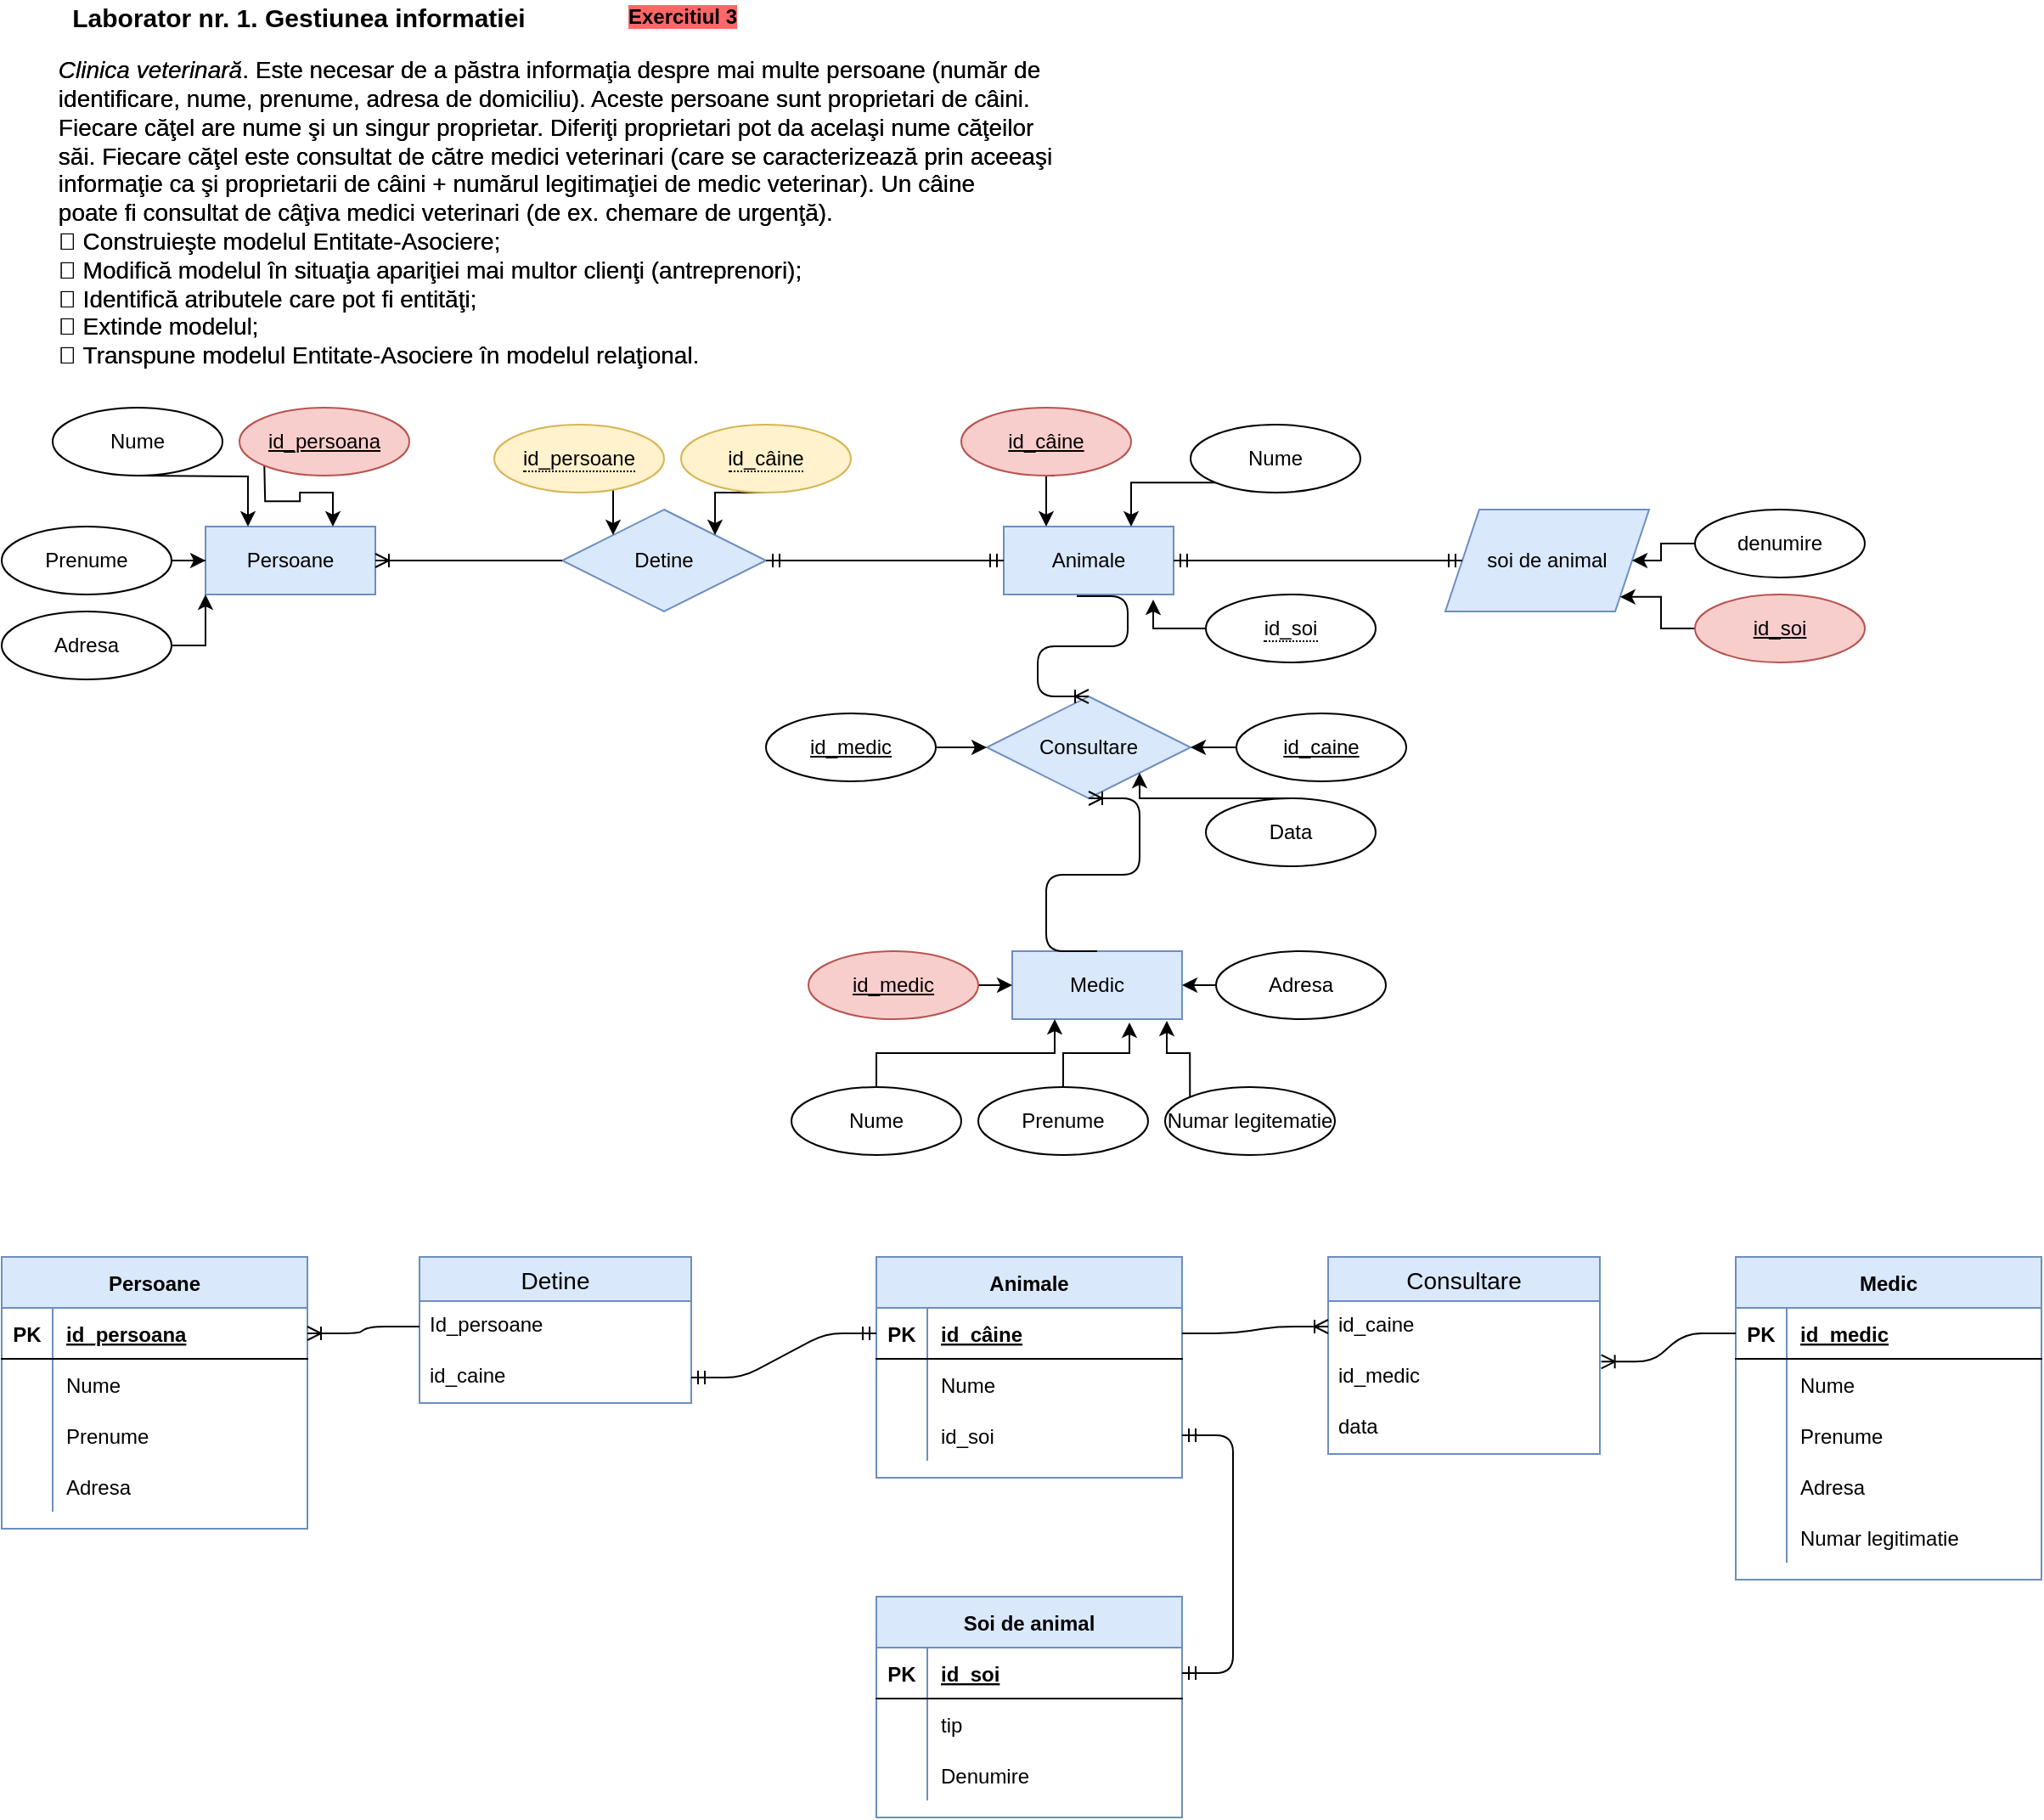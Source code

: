<mxfile version="14.4.3" type="device"><diagram id="ahMqKwk7GTCR7lcBYKXt" name="Page-1"><mxGraphModel dx="1024" dy="592" grid="1" gridSize="10" guides="1" tooltips="1" connect="1" arrows="1" fold="1" page="1" pageScale="1" pageWidth="827" pageHeight="1169" math="0" shadow="0"><root><mxCell id="0"/><mxCell id="1" parent="0"/><mxCell id="pin97Sy3de3NEiCgct8l-1" value="Persoane" style="whiteSpace=wrap;html=1;align=center;fillColor=#dae8fc;strokeColor=#6c8ebf;" parent="1" vertex="1"><mxGeometry x="139" y="330" width="100" height="40" as="geometry"/></mxCell><mxCell id="pin97Sy3de3NEiCgct8l-2" value="Animale" style="whiteSpace=wrap;html=1;align=center;fillColor=#dae8fc;strokeColor=#6c8ebf;" parent="1" vertex="1"><mxGeometry x="609" y="330" width="100" height="40" as="geometry"/></mxCell><mxCell id="pin97Sy3de3NEiCgct8l-8" style="edgeStyle=orthogonalEdgeStyle;rounded=0;orthogonalLoop=1;jettySize=auto;html=1;exitX=0;exitY=1;exitDx=0;exitDy=0;entryX=0.75;entryY=0;entryDx=0;entryDy=0;" parent="1" target="pin97Sy3de3NEiCgct8l-1" edge="1"><mxGeometry relative="1" as="geometry"><mxPoint x="173.645" y="294.142" as="sourcePoint"/></mxGeometry></mxCell><mxCell id="pin97Sy3de3NEiCgct8l-3" value="id_persoana" style="ellipse;whiteSpace=wrap;html=1;align=center;fontStyle=4;fillColor=#f8cecc;strokeColor=#b85450;" parent="1" vertex="1"><mxGeometry x="159" y="260" width="100" height="40" as="geometry"/></mxCell><mxCell id="pin97Sy3de3NEiCgct8l-7" style="edgeStyle=orthogonalEdgeStyle;rounded=0;orthogonalLoop=1;jettySize=auto;html=1;exitX=0.5;exitY=1;exitDx=0;exitDy=0;entryX=0.25;entryY=0;entryDx=0;entryDy=0;" parent="1" target="pin97Sy3de3NEiCgct8l-1" edge="1"><mxGeometry relative="1" as="geometry"><mxPoint x="99" y="300" as="sourcePoint"/></mxGeometry></mxCell><mxCell id="pin97Sy3de3NEiCgct8l-4" value="Nume" style="ellipse;whiteSpace=wrap;html=1;align=center;" parent="1" vertex="1"><mxGeometry x="49" y="260" width="100" height="40" as="geometry"/></mxCell><mxCell id="AG9GN4MDH5ItmJ9Yy0Sa-4" style="edgeStyle=orthogonalEdgeStyle;rounded=0;orthogonalLoop=1;jettySize=auto;html=1;entryX=0;entryY=0.5;entryDx=0;entryDy=0;" parent="1" source="pin97Sy3de3NEiCgct8l-5" target="pin97Sy3de3NEiCgct8l-1" edge="1"><mxGeometry relative="1" as="geometry"/></mxCell><mxCell id="pin97Sy3de3NEiCgct8l-5" value="Prenume" style="ellipse;whiteSpace=wrap;html=1;align=center;" parent="1" vertex="1"><mxGeometry x="19" y="330" width="100" height="40" as="geometry"/></mxCell><mxCell id="AG9GN4MDH5ItmJ9Yy0Sa-5" style="edgeStyle=orthogonalEdgeStyle;rounded=0;orthogonalLoop=1;jettySize=auto;html=1;entryX=0;entryY=1;entryDx=0;entryDy=0;" parent="1" source="pin97Sy3de3NEiCgct8l-6" target="pin97Sy3de3NEiCgct8l-1" edge="1"><mxGeometry relative="1" as="geometry"/></mxCell><mxCell id="pin97Sy3de3NEiCgct8l-6" value="Adresa" style="ellipse;whiteSpace=wrap;html=1;align=center;" parent="1" vertex="1"><mxGeometry x="19" y="380" width="100" height="40" as="geometry"/></mxCell><mxCell id="pin97Sy3de3NEiCgct8l-52" style="edgeStyle=orthogonalEdgeStyle;rounded=0;orthogonalLoop=1;jettySize=auto;html=1;exitX=0.5;exitY=1;exitDx=0;exitDy=0;entryX=0.25;entryY=0;entryDx=0;entryDy=0;" parent="1" target="pin97Sy3de3NEiCgct8l-2" edge="1"><mxGeometry relative="1" as="geometry"><mxPoint x="639" y="300" as="sourcePoint"/></mxGeometry></mxCell><mxCell id="pin97Sy3de3NEiCgct8l-9" value="id_câine" style="ellipse;whiteSpace=wrap;html=1;align=center;fontStyle=4;fillColor=#f8cecc;strokeColor=#b85450;" parent="1" vertex="1"><mxGeometry x="584" y="260" width="100" height="40" as="geometry"/></mxCell><mxCell id="pin97Sy3de3NEiCgct8l-15" style="edgeStyle=orthogonalEdgeStyle;rounded=0;orthogonalLoop=1;jettySize=auto;html=1;exitX=0;exitY=1;exitDx=0;exitDy=0;entryX=0.75;entryY=0;entryDx=0;entryDy=0;" parent="1" source="pin97Sy3de3NEiCgct8l-10" target="pin97Sy3de3NEiCgct8l-2" edge="1"><mxGeometry relative="1" as="geometry"/></mxCell><mxCell id="pin97Sy3de3NEiCgct8l-10" value="Nume" style="ellipse;whiteSpace=wrap;html=1;align=center;" parent="1" vertex="1"><mxGeometry x="719" y="270" width="100" height="40" as="geometry"/></mxCell><mxCell id="pin97Sy3de3NEiCgct8l-17" value="Medic" style="whiteSpace=wrap;html=1;align=center;fillColor=#dae8fc;strokeColor=#6c8ebf;" parent="1" vertex="1"><mxGeometry x="614" y="580" width="100" height="40" as="geometry"/></mxCell><mxCell id="pin97Sy3de3NEiCgct8l-22" style="edgeStyle=orthogonalEdgeStyle;rounded=0;orthogonalLoop=1;jettySize=auto;html=1;exitX=1;exitY=0.5;exitDx=0;exitDy=0;entryX=0;entryY=0.5;entryDx=0;entryDy=0;" parent="1" source="pin97Sy3de3NEiCgct8l-18" target="pin97Sy3de3NEiCgct8l-17" edge="1"><mxGeometry relative="1" as="geometry"/></mxCell><mxCell id="pin97Sy3de3NEiCgct8l-18" value="id_medic" style="ellipse;whiteSpace=wrap;html=1;align=center;fontStyle=4;fillColor=#f8cecc;strokeColor=#b85450;" parent="1" vertex="1"><mxGeometry x="494" y="580" width="100" height="40" as="geometry"/></mxCell><mxCell id="pin97Sy3de3NEiCgct8l-25" style="edgeStyle=orthogonalEdgeStyle;rounded=0;orthogonalLoop=1;jettySize=auto;html=1;exitX=0.5;exitY=0;exitDx=0;exitDy=0;entryX=0.69;entryY=1.05;entryDx=0;entryDy=0;entryPerimeter=0;" parent="1" source="pin97Sy3de3NEiCgct8l-19" target="pin97Sy3de3NEiCgct8l-17" edge="1"><mxGeometry relative="1" as="geometry"/></mxCell><mxCell id="pin97Sy3de3NEiCgct8l-19" value="Prenume" style="ellipse;whiteSpace=wrap;html=1;align=center;" parent="1" vertex="1"><mxGeometry x="594" y="660" width="100" height="40" as="geometry"/></mxCell><mxCell id="pin97Sy3de3NEiCgct8l-23" style="edgeStyle=orthogonalEdgeStyle;rounded=0;orthogonalLoop=1;jettySize=auto;html=1;exitX=0;exitY=0.5;exitDx=0;exitDy=0;entryX=1;entryY=0.5;entryDx=0;entryDy=0;" parent="1" source="pin97Sy3de3NEiCgct8l-20" target="pin97Sy3de3NEiCgct8l-17" edge="1"><mxGeometry relative="1" as="geometry"/></mxCell><mxCell id="pin97Sy3de3NEiCgct8l-20" value="Adresa" style="ellipse;whiteSpace=wrap;html=1;align=center;" parent="1" vertex="1"><mxGeometry x="734" y="580" width="100" height="40" as="geometry"/></mxCell><mxCell id="pin97Sy3de3NEiCgct8l-24" style="edgeStyle=orthogonalEdgeStyle;rounded=0;orthogonalLoop=1;jettySize=auto;html=1;exitX=0.5;exitY=0;exitDx=0;exitDy=0;entryX=0.25;entryY=1;entryDx=0;entryDy=0;" parent="1" source="pin97Sy3de3NEiCgct8l-21" target="pin97Sy3de3NEiCgct8l-17" edge="1"><mxGeometry relative="1" as="geometry"/></mxCell><mxCell id="pin97Sy3de3NEiCgct8l-21" value="Nume" style="ellipse;whiteSpace=wrap;html=1;align=center;" parent="1" vertex="1"><mxGeometry x="484" y="660" width="100" height="40" as="geometry"/></mxCell><mxCell id="pin97Sy3de3NEiCgct8l-26" value="Detine" style="shape=rhombus;perimeter=rhombusPerimeter;whiteSpace=wrap;html=1;align=center;fillColor=#dae8fc;strokeColor=#6c8ebf;" parent="1" vertex="1"><mxGeometry x="349" y="320" width="120" height="60" as="geometry"/></mxCell><mxCell id="pin97Sy3de3NEiCgct8l-32" style="edgeStyle=orthogonalEdgeStyle;rounded=0;orthogonalLoop=1;jettySize=auto;html=1;exitX=0;exitY=0;exitDx=0;exitDy=0;entryX=0.91;entryY=1.025;entryDx=0;entryDy=0;entryPerimeter=0;" parent="1" source="pin97Sy3de3NEiCgct8l-30" target="pin97Sy3de3NEiCgct8l-17" edge="1"><mxGeometry relative="1" as="geometry"/></mxCell><mxCell id="pin97Sy3de3NEiCgct8l-30" value="Numar legitematie" style="ellipse;whiteSpace=wrap;html=1;align=center;" parent="1" vertex="1"><mxGeometry x="704" y="660" width="100" height="40" as="geometry"/></mxCell><mxCell id="pin97Sy3de3NEiCgct8l-48" style="edgeStyle=orthogonalEdgeStyle;rounded=0;orthogonalLoop=1;jettySize=auto;html=1;exitX=1;exitY=1;exitDx=0;exitDy=0;entryX=0;entryY=0;entryDx=0;entryDy=0;" parent="1" source="pin97Sy3de3NEiCgct8l-42" target="pin97Sy3de3NEiCgct8l-26" edge="1"><mxGeometry relative="1" as="geometry"/></mxCell><mxCell id="pin97Sy3de3NEiCgct8l-42" value="&lt;span style=&quot;border-bottom: 1px dotted&quot;&gt;id_persoane&lt;/span&gt;" style="ellipse;whiteSpace=wrap;html=1;align=center;fillColor=#fff2cc;strokeColor=#d6b656;" parent="1" vertex="1"><mxGeometry x="309" y="270" width="100" height="40" as="geometry"/></mxCell><mxCell id="pin97Sy3de3NEiCgct8l-47" style="edgeStyle=orthogonalEdgeStyle;rounded=0;orthogonalLoop=1;jettySize=auto;html=1;exitX=0.5;exitY=1;exitDx=0;exitDy=0;entryX=1;entryY=0;entryDx=0;entryDy=0;" parent="1" source="pin97Sy3de3NEiCgct8l-43" target="pin97Sy3de3NEiCgct8l-26" edge="1"><mxGeometry relative="1" as="geometry"/></mxCell><mxCell id="pin97Sy3de3NEiCgct8l-43" value="&lt;span style=&quot;border-bottom: 1px dotted&quot;&gt;id_câine&lt;/span&gt;" style="ellipse;whiteSpace=wrap;html=1;align=center;fillColor=#fff2cc;strokeColor=#d6b656;" parent="1" vertex="1"><mxGeometry x="419" y="270" width="100" height="40" as="geometry"/></mxCell><mxCell id="pin97Sy3de3NEiCgct8l-49" value="soi de animal" style="shape=parallelogram;perimeter=parallelogramPerimeter;whiteSpace=wrap;html=1;fixedSize=1;fillColor=#dae8fc;strokeColor=#6c8ebf;" parent="1" vertex="1"><mxGeometry x="869" y="320" width="120" height="60" as="geometry"/></mxCell><mxCell id="AG9GN4MDH5ItmJ9Yy0Sa-2" style="edgeStyle=orthogonalEdgeStyle;rounded=0;orthogonalLoop=1;jettySize=auto;html=1;entryX=1;entryY=1;entryDx=0;entryDy=0;" parent="1" source="pin97Sy3de3NEiCgct8l-55" target="pin97Sy3de3NEiCgct8l-49" edge="1"><mxGeometry relative="1" as="geometry"/></mxCell><mxCell id="pin97Sy3de3NEiCgct8l-55" value="id_soi" style="ellipse;whiteSpace=wrap;html=1;align=center;fontStyle=4;fillColor=#f8cecc;strokeColor=#b85450;" parent="1" vertex="1"><mxGeometry x="1016" y="370" width="100" height="40" as="geometry"/></mxCell><mxCell id="AG9GN4MDH5ItmJ9Yy0Sa-1" style="edgeStyle=orthogonalEdgeStyle;rounded=0;orthogonalLoop=1;jettySize=auto;html=1;entryX=1;entryY=0.5;entryDx=0;entryDy=0;" parent="1" source="pin97Sy3de3NEiCgct8l-56" target="pin97Sy3de3NEiCgct8l-49" edge="1"><mxGeometry relative="1" as="geometry"/></mxCell><mxCell id="pin97Sy3de3NEiCgct8l-56" value="denumire" style="ellipse;whiteSpace=wrap;html=1;align=center;" parent="1" vertex="1"><mxGeometry x="1016" y="320" width="100" height="40" as="geometry"/></mxCell><mxCell id="AG9GN4MDH5ItmJ9Yy0Sa-6" style="edgeStyle=orthogonalEdgeStyle;rounded=0;orthogonalLoop=1;jettySize=auto;html=1;entryX=0.88;entryY=1.075;entryDx=0;entryDy=0;entryPerimeter=0;" parent="1" target="pin97Sy3de3NEiCgct8l-2" edge="1"><mxGeometry relative="1" as="geometry"><mxPoint x="728" y="390" as="sourcePoint"/></mxGeometry></mxCell><mxCell id="pin97Sy3de3NEiCgct8l-62" value="" style="edgeStyle=entityRelationEdgeStyle;fontSize=12;html=1;endArrow=ERmandOne;startArrow=ERmandOne;entryX=1;entryY=0.5;entryDx=0;entryDy=0;exitX=0;exitY=0.5;exitDx=0;exitDy=0;" parent="1" source="pin97Sy3de3NEiCgct8l-49" target="pin97Sy3de3NEiCgct8l-2" edge="1"><mxGeometry width="100" height="100" relative="1" as="geometry"><mxPoint x="509" y="490" as="sourcePoint"/><mxPoint x="609" y="390" as="targetPoint"/></mxGeometry></mxCell><mxCell id="pin97Sy3de3NEiCgct8l-67" value="Persoane" style="shape=table;startSize=30;container=1;collapsible=1;childLayout=tableLayout;fixedRows=1;rowLines=0;fontStyle=1;align=center;resizeLast=1;fillColor=#dae8fc;strokeColor=#6c8ebf;" parent="1" vertex="1"><mxGeometry x="19" y="760" width="180" height="160" as="geometry"/></mxCell><mxCell id="pin97Sy3de3NEiCgct8l-68" value="" style="shape=partialRectangle;collapsible=0;dropTarget=0;pointerEvents=0;fillColor=none;top=0;left=0;bottom=1;right=0;points=[[0,0.5],[1,0.5]];portConstraint=eastwest;" parent="pin97Sy3de3NEiCgct8l-67" vertex="1"><mxGeometry y="30" width="180" height="30" as="geometry"/></mxCell><mxCell id="pin97Sy3de3NEiCgct8l-69" value="PK" style="shape=partialRectangle;connectable=0;fillColor=none;top=0;left=0;bottom=0;right=0;fontStyle=1;overflow=hidden;" parent="pin97Sy3de3NEiCgct8l-68" vertex="1"><mxGeometry width="30" height="30" as="geometry"/></mxCell><mxCell id="pin97Sy3de3NEiCgct8l-70" value="id_persoana" style="shape=partialRectangle;connectable=0;fillColor=none;top=0;left=0;bottom=0;right=0;align=left;spacingLeft=6;fontStyle=5;overflow=hidden;" parent="pin97Sy3de3NEiCgct8l-68" vertex="1"><mxGeometry x="30" width="150" height="30" as="geometry"/></mxCell><mxCell id="pin97Sy3de3NEiCgct8l-71" value="" style="shape=partialRectangle;collapsible=0;dropTarget=0;pointerEvents=0;fillColor=none;top=0;left=0;bottom=0;right=0;points=[[0,0.5],[1,0.5]];portConstraint=eastwest;" parent="pin97Sy3de3NEiCgct8l-67" vertex="1"><mxGeometry y="60" width="180" height="30" as="geometry"/></mxCell><mxCell id="pin97Sy3de3NEiCgct8l-72" value="" style="shape=partialRectangle;connectable=0;fillColor=none;top=0;left=0;bottom=0;right=0;editable=1;overflow=hidden;" parent="pin97Sy3de3NEiCgct8l-71" vertex="1"><mxGeometry width="30" height="30" as="geometry"/></mxCell><mxCell id="pin97Sy3de3NEiCgct8l-73" value="Nume" style="shape=partialRectangle;connectable=0;fillColor=none;top=0;left=0;bottom=0;right=0;align=left;spacingLeft=6;overflow=hidden;" parent="pin97Sy3de3NEiCgct8l-71" vertex="1"><mxGeometry x="30" width="150" height="30" as="geometry"/></mxCell><mxCell id="pin97Sy3de3NEiCgct8l-74" value="" style="shape=partialRectangle;collapsible=0;dropTarget=0;pointerEvents=0;fillColor=none;top=0;left=0;bottom=0;right=0;points=[[0,0.5],[1,0.5]];portConstraint=eastwest;" parent="pin97Sy3de3NEiCgct8l-67" vertex="1"><mxGeometry y="90" width="180" height="30" as="geometry"/></mxCell><mxCell id="pin97Sy3de3NEiCgct8l-75" value="" style="shape=partialRectangle;connectable=0;fillColor=none;top=0;left=0;bottom=0;right=0;editable=1;overflow=hidden;" parent="pin97Sy3de3NEiCgct8l-74" vertex="1"><mxGeometry width="30" height="30" as="geometry"/></mxCell><mxCell id="pin97Sy3de3NEiCgct8l-76" value="Prenume" style="shape=partialRectangle;connectable=0;fillColor=none;top=0;left=0;bottom=0;right=0;align=left;spacingLeft=6;overflow=hidden;" parent="pin97Sy3de3NEiCgct8l-74" vertex="1"><mxGeometry x="30" width="150" height="30" as="geometry"/></mxCell><mxCell id="pin97Sy3de3NEiCgct8l-77" value="" style="shape=partialRectangle;collapsible=0;dropTarget=0;pointerEvents=0;fillColor=none;top=0;left=0;bottom=0;right=0;points=[[0,0.5],[1,0.5]];portConstraint=eastwest;" parent="pin97Sy3de3NEiCgct8l-67" vertex="1"><mxGeometry y="120" width="180" height="30" as="geometry"/></mxCell><mxCell id="pin97Sy3de3NEiCgct8l-78" value="" style="shape=partialRectangle;connectable=0;fillColor=none;top=0;left=0;bottom=0;right=0;editable=1;overflow=hidden;" parent="pin97Sy3de3NEiCgct8l-77" vertex="1"><mxGeometry width="30" height="30" as="geometry"/></mxCell><mxCell id="pin97Sy3de3NEiCgct8l-79" value="Adresa" style="shape=partialRectangle;connectable=0;fillColor=none;top=0;left=0;bottom=0;right=0;align=left;spacingLeft=6;overflow=hidden;" parent="pin97Sy3de3NEiCgct8l-77" vertex="1"><mxGeometry x="30" width="150" height="30" as="geometry"/></mxCell><mxCell id="pin97Sy3de3NEiCgct8l-93" value="Animale" style="shape=table;startSize=30;container=1;collapsible=1;childLayout=tableLayout;fixedRows=1;rowLines=0;fontStyle=1;align=center;resizeLast=1;fillColor=#dae8fc;strokeColor=#6c8ebf;" parent="1" vertex="1"><mxGeometry x="534" y="760" width="180" height="130" as="geometry"/></mxCell><mxCell id="pin97Sy3de3NEiCgct8l-94" value="" style="shape=partialRectangle;collapsible=0;dropTarget=0;pointerEvents=0;fillColor=none;top=0;left=0;bottom=1;right=0;points=[[0,0.5],[1,0.5]];portConstraint=eastwest;" parent="pin97Sy3de3NEiCgct8l-93" vertex="1"><mxGeometry y="30" width="180" height="30" as="geometry"/></mxCell><mxCell id="pin97Sy3de3NEiCgct8l-95" value="PK" style="shape=partialRectangle;connectable=0;fillColor=none;top=0;left=0;bottom=0;right=0;fontStyle=1;overflow=hidden;" parent="pin97Sy3de3NEiCgct8l-94" vertex="1"><mxGeometry width="30" height="30" as="geometry"/></mxCell><mxCell id="pin97Sy3de3NEiCgct8l-96" value="id_câine" style="shape=partialRectangle;connectable=0;fillColor=none;top=0;left=0;bottom=0;right=0;align=left;spacingLeft=6;fontStyle=5;overflow=hidden;" parent="pin97Sy3de3NEiCgct8l-94" vertex="1"><mxGeometry x="30" width="150" height="30" as="geometry"/></mxCell><mxCell id="pin97Sy3de3NEiCgct8l-97" value="" style="shape=partialRectangle;collapsible=0;dropTarget=0;pointerEvents=0;fillColor=none;top=0;left=0;bottom=0;right=0;points=[[0,0.5],[1,0.5]];portConstraint=eastwest;" parent="pin97Sy3de3NEiCgct8l-93" vertex="1"><mxGeometry y="60" width="180" height="30" as="geometry"/></mxCell><mxCell id="pin97Sy3de3NEiCgct8l-98" value="" style="shape=partialRectangle;connectable=0;fillColor=none;top=0;left=0;bottom=0;right=0;editable=1;overflow=hidden;" parent="pin97Sy3de3NEiCgct8l-97" vertex="1"><mxGeometry width="30" height="30" as="geometry"/></mxCell><mxCell id="pin97Sy3de3NEiCgct8l-99" value="Nume" style="shape=partialRectangle;connectable=0;fillColor=none;top=0;left=0;bottom=0;right=0;align=left;spacingLeft=6;overflow=hidden;" parent="pin97Sy3de3NEiCgct8l-97" vertex="1"><mxGeometry x="30" width="150" height="30" as="geometry"/></mxCell><mxCell id="pin97Sy3de3NEiCgct8l-103" value="" style="shape=partialRectangle;collapsible=0;dropTarget=0;pointerEvents=0;fillColor=none;top=0;left=0;bottom=0;right=0;points=[[0,0.5],[1,0.5]];portConstraint=eastwest;" parent="pin97Sy3de3NEiCgct8l-93" vertex="1"><mxGeometry y="90" width="180" height="30" as="geometry"/></mxCell><mxCell id="pin97Sy3de3NEiCgct8l-104" value="" style="shape=partialRectangle;connectable=0;fillColor=none;top=0;left=0;bottom=0;right=0;editable=1;overflow=hidden;" parent="pin97Sy3de3NEiCgct8l-103" vertex="1"><mxGeometry width="30" height="30" as="geometry"/></mxCell><mxCell id="pin97Sy3de3NEiCgct8l-105" value="id_soi" style="shape=partialRectangle;connectable=0;fillColor=none;top=0;left=0;bottom=0;right=0;align=left;spacingLeft=6;overflow=hidden;" parent="pin97Sy3de3NEiCgct8l-103" vertex="1"><mxGeometry x="30" width="150" height="30" as="geometry"/></mxCell><mxCell id="pin97Sy3de3NEiCgct8l-106" value="Medic" style="shape=table;startSize=30;container=1;collapsible=1;childLayout=tableLayout;fixedRows=1;rowLines=0;fontStyle=1;align=center;resizeLast=1;fillColor=#dae8fc;strokeColor=#6c8ebf;" parent="1" vertex="1"><mxGeometry x="1040" y="760" width="180" height="190" as="geometry"/></mxCell><mxCell id="pin97Sy3de3NEiCgct8l-107" value="" style="shape=partialRectangle;collapsible=0;dropTarget=0;pointerEvents=0;fillColor=none;top=0;left=0;bottom=1;right=0;points=[[0,0.5],[1,0.5]];portConstraint=eastwest;" parent="pin97Sy3de3NEiCgct8l-106" vertex="1"><mxGeometry y="30" width="180" height="30" as="geometry"/></mxCell><mxCell id="pin97Sy3de3NEiCgct8l-108" value="PK" style="shape=partialRectangle;connectable=0;fillColor=none;top=0;left=0;bottom=0;right=0;fontStyle=1;overflow=hidden;" parent="pin97Sy3de3NEiCgct8l-107" vertex="1"><mxGeometry width="30" height="30" as="geometry"/></mxCell><mxCell id="pin97Sy3de3NEiCgct8l-109" value="id_medic" style="shape=partialRectangle;connectable=0;fillColor=none;top=0;left=0;bottom=0;right=0;align=left;spacingLeft=6;fontStyle=5;overflow=hidden;" parent="pin97Sy3de3NEiCgct8l-107" vertex="1"><mxGeometry x="30" width="150" height="30" as="geometry"/></mxCell><mxCell id="pin97Sy3de3NEiCgct8l-110" value="" style="shape=partialRectangle;collapsible=0;dropTarget=0;pointerEvents=0;fillColor=none;top=0;left=0;bottom=0;right=0;points=[[0,0.5],[1,0.5]];portConstraint=eastwest;" parent="pin97Sy3de3NEiCgct8l-106" vertex="1"><mxGeometry y="60" width="180" height="30" as="geometry"/></mxCell><mxCell id="pin97Sy3de3NEiCgct8l-111" value="" style="shape=partialRectangle;connectable=0;fillColor=none;top=0;left=0;bottom=0;right=0;editable=1;overflow=hidden;" parent="pin97Sy3de3NEiCgct8l-110" vertex="1"><mxGeometry width="30" height="30" as="geometry"/></mxCell><mxCell id="pin97Sy3de3NEiCgct8l-112" value="Nume" style="shape=partialRectangle;connectable=0;fillColor=none;top=0;left=0;bottom=0;right=0;align=left;spacingLeft=6;overflow=hidden;" parent="pin97Sy3de3NEiCgct8l-110" vertex="1"><mxGeometry x="30" width="150" height="30" as="geometry"/></mxCell><mxCell id="pin97Sy3de3NEiCgct8l-113" value="" style="shape=partialRectangle;collapsible=0;dropTarget=0;pointerEvents=0;fillColor=none;top=0;left=0;bottom=0;right=0;points=[[0,0.5],[1,0.5]];portConstraint=eastwest;" parent="pin97Sy3de3NEiCgct8l-106" vertex="1"><mxGeometry y="90" width="180" height="30" as="geometry"/></mxCell><mxCell id="pin97Sy3de3NEiCgct8l-114" value="" style="shape=partialRectangle;connectable=0;fillColor=none;top=0;left=0;bottom=0;right=0;editable=1;overflow=hidden;" parent="pin97Sy3de3NEiCgct8l-113" vertex="1"><mxGeometry width="30" height="30" as="geometry"/></mxCell><mxCell id="pin97Sy3de3NEiCgct8l-115" value="Prenume" style="shape=partialRectangle;connectable=0;fillColor=none;top=0;left=0;bottom=0;right=0;align=left;spacingLeft=6;overflow=hidden;" parent="pin97Sy3de3NEiCgct8l-113" vertex="1"><mxGeometry x="30" width="150" height="30" as="geometry"/></mxCell><mxCell id="pin97Sy3de3NEiCgct8l-116" value="" style="shape=partialRectangle;collapsible=0;dropTarget=0;pointerEvents=0;fillColor=none;top=0;left=0;bottom=0;right=0;points=[[0,0.5],[1,0.5]];portConstraint=eastwest;" parent="pin97Sy3de3NEiCgct8l-106" vertex="1"><mxGeometry y="120" width="180" height="30" as="geometry"/></mxCell><mxCell id="pin97Sy3de3NEiCgct8l-117" value="" style="shape=partialRectangle;connectable=0;fillColor=none;top=0;left=0;bottom=0;right=0;editable=1;overflow=hidden;" parent="pin97Sy3de3NEiCgct8l-116" vertex="1"><mxGeometry width="30" height="30" as="geometry"/></mxCell><mxCell id="pin97Sy3de3NEiCgct8l-118" value="Adresa" style="shape=partialRectangle;connectable=0;fillColor=none;top=0;left=0;bottom=0;right=0;align=left;spacingLeft=6;overflow=hidden;" parent="pin97Sy3de3NEiCgct8l-116" vertex="1"><mxGeometry x="30" width="150" height="30" as="geometry"/></mxCell><mxCell id="pin97Sy3de3NEiCgct8l-137" value="" style="shape=partialRectangle;collapsible=0;dropTarget=0;pointerEvents=0;fillColor=none;top=0;left=0;bottom=0;right=0;points=[[0,0.5],[1,0.5]];portConstraint=eastwest;" parent="pin97Sy3de3NEiCgct8l-106" vertex="1"><mxGeometry y="150" width="180" height="30" as="geometry"/></mxCell><mxCell id="pin97Sy3de3NEiCgct8l-138" value="" style="shape=partialRectangle;connectable=0;fillColor=none;top=0;left=0;bottom=0;right=0;editable=1;overflow=hidden;" parent="pin97Sy3de3NEiCgct8l-137" vertex="1"><mxGeometry width="30" height="30" as="geometry"/></mxCell><mxCell id="pin97Sy3de3NEiCgct8l-139" value="Numar legitimatie" style="shape=partialRectangle;connectable=0;fillColor=none;top=0;left=0;bottom=0;right=0;align=left;spacingLeft=6;overflow=hidden;" parent="pin97Sy3de3NEiCgct8l-137" vertex="1"><mxGeometry x="30" width="150" height="30" as="geometry"/></mxCell><mxCell id="pin97Sy3de3NEiCgct8l-119" value="Soi de animal" style="shape=table;startSize=30;container=1;collapsible=1;childLayout=tableLayout;fixedRows=1;rowLines=0;fontStyle=1;align=center;resizeLast=1;fillColor=#dae8fc;strokeColor=#6c8ebf;" parent="1" vertex="1"><mxGeometry x="534" y="960" width="180" height="130" as="geometry"/></mxCell><mxCell id="pin97Sy3de3NEiCgct8l-120" value="" style="shape=partialRectangle;collapsible=0;dropTarget=0;pointerEvents=0;fillColor=none;top=0;left=0;bottom=1;right=0;points=[[0,0.5],[1,0.5]];portConstraint=eastwest;" parent="pin97Sy3de3NEiCgct8l-119" vertex="1"><mxGeometry y="30" width="180" height="30" as="geometry"/></mxCell><mxCell id="pin97Sy3de3NEiCgct8l-121" value="PK" style="shape=partialRectangle;connectable=0;fillColor=none;top=0;left=0;bottom=0;right=0;fontStyle=1;overflow=hidden;" parent="pin97Sy3de3NEiCgct8l-120" vertex="1"><mxGeometry width="30" height="30" as="geometry"/></mxCell><mxCell id="pin97Sy3de3NEiCgct8l-122" value="id_soi" style="shape=partialRectangle;connectable=0;fillColor=none;top=0;left=0;bottom=0;right=0;align=left;spacingLeft=6;fontStyle=5;overflow=hidden;" parent="pin97Sy3de3NEiCgct8l-120" vertex="1"><mxGeometry x="30" width="150" height="30" as="geometry"/></mxCell><mxCell id="pin97Sy3de3NEiCgct8l-123" value="" style="shape=partialRectangle;collapsible=0;dropTarget=0;pointerEvents=0;fillColor=none;top=0;left=0;bottom=0;right=0;points=[[0,0.5],[1,0.5]];portConstraint=eastwest;" parent="pin97Sy3de3NEiCgct8l-119" vertex="1"><mxGeometry y="60" width="180" height="30" as="geometry"/></mxCell><mxCell id="pin97Sy3de3NEiCgct8l-124" value="" style="shape=partialRectangle;connectable=0;fillColor=none;top=0;left=0;bottom=0;right=0;editable=1;overflow=hidden;" parent="pin97Sy3de3NEiCgct8l-123" vertex="1"><mxGeometry width="30" height="30" as="geometry"/></mxCell><mxCell id="pin97Sy3de3NEiCgct8l-125" value="tip" style="shape=partialRectangle;connectable=0;fillColor=none;top=0;left=0;bottom=0;right=0;align=left;spacingLeft=6;overflow=hidden;" parent="pin97Sy3de3NEiCgct8l-123" vertex="1"><mxGeometry x="30" width="150" height="30" as="geometry"/></mxCell><mxCell id="pin97Sy3de3NEiCgct8l-126" value="" style="shape=partialRectangle;collapsible=0;dropTarget=0;pointerEvents=0;fillColor=none;top=0;left=0;bottom=0;right=0;points=[[0,0.5],[1,0.5]];portConstraint=eastwest;" parent="pin97Sy3de3NEiCgct8l-119" vertex="1"><mxGeometry y="90" width="180" height="30" as="geometry"/></mxCell><mxCell id="pin97Sy3de3NEiCgct8l-127" value="" style="shape=partialRectangle;connectable=0;fillColor=none;top=0;left=0;bottom=0;right=0;editable=1;overflow=hidden;" parent="pin97Sy3de3NEiCgct8l-126" vertex="1"><mxGeometry width="30" height="30" as="geometry"/></mxCell><mxCell id="pin97Sy3de3NEiCgct8l-128" value="Denumire" style="shape=partialRectangle;connectable=0;fillColor=none;top=0;left=0;bottom=0;right=0;align=left;spacingLeft=6;overflow=hidden;" parent="pin97Sy3de3NEiCgct8l-126" vertex="1"><mxGeometry x="30" width="150" height="30" as="geometry"/></mxCell><mxCell id="AG9GN4MDH5ItmJ9Yy0Sa-3" value="Consultare" style="shape=rhombus;perimeter=rhombusPerimeter;whiteSpace=wrap;html=1;align=center;fillColor=#dae8fc;strokeColor=#6c8ebf;" parent="1" vertex="1"><mxGeometry x="599" y="430" width="120" height="60" as="geometry"/></mxCell><mxCell id="AG9GN4MDH5ItmJ9Yy0Sa-10" style="edgeStyle=orthogonalEdgeStyle;rounded=0;orthogonalLoop=1;jettySize=auto;html=1;entryX=0;entryY=0.5;entryDx=0;entryDy=0;" parent="1" source="AG9GN4MDH5ItmJ9Yy0Sa-7" target="AG9GN4MDH5ItmJ9Yy0Sa-3" edge="1"><mxGeometry relative="1" as="geometry"/></mxCell><mxCell id="AG9GN4MDH5ItmJ9Yy0Sa-7" value="id_medic" style="ellipse;whiteSpace=wrap;html=1;align=center;fontStyle=4;" parent="1" vertex="1"><mxGeometry x="469" y="440" width="100" height="40" as="geometry"/></mxCell><mxCell id="AG9GN4MDH5ItmJ9Yy0Sa-11" style="edgeStyle=orthogonalEdgeStyle;rounded=0;orthogonalLoop=1;jettySize=auto;html=1;entryX=1;entryY=0.5;entryDx=0;entryDy=0;" parent="1" source="AG9GN4MDH5ItmJ9Yy0Sa-8" target="AG9GN4MDH5ItmJ9Yy0Sa-3" edge="1"><mxGeometry relative="1" as="geometry"/></mxCell><mxCell id="AG9GN4MDH5ItmJ9Yy0Sa-8" value="id_caine" style="ellipse;whiteSpace=wrap;html=1;align=center;fontStyle=4;" parent="1" vertex="1"><mxGeometry x="746" y="440" width="100" height="40" as="geometry"/></mxCell><mxCell id="AG9GN4MDH5ItmJ9Yy0Sa-12" style="edgeStyle=orthogonalEdgeStyle;rounded=0;orthogonalLoop=1;jettySize=auto;html=1;entryX=1;entryY=1;entryDx=0;entryDy=0;" parent="1" source="AG9GN4MDH5ItmJ9Yy0Sa-9" target="AG9GN4MDH5ItmJ9Yy0Sa-3" edge="1"><mxGeometry relative="1" as="geometry"><Array as="points"><mxPoint x="689" y="490"/></Array></mxGeometry></mxCell><mxCell id="AG9GN4MDH5ItmJ9Yy0Sa-9" value="Data" style="ellipse;whiteSpace=wrap;html=1;align=center;" parent="1" vertex="1"><mxGeometry x="728" y="490" width="100" height="40" as="geometry"/></mxCell><mxCell id="AG9GN4MDH5ItmJ9Yy0Sa-14" value="" style="edgeStyle=entityRelationEdgeStyle;fontSize=12;html=1;endArrow=ERoneToMany;entryX=0.5;entryY=0;entryDx=0;entryDy=0;exitX=0.43;exitY=1.025;exitDx=0;exitDy=0;exitPerimeter=0;" parent="1" source="pin97Sy3de3NEiCgct8l-2" target="AG9GN4MDH5ItmJ9Yy0Sa-3" edge="1"><mxGeometry width="100" height="100" relative="1" as="geometry"><mxPoint x="619" y="480" as="sourcePoint"/><mxPoint x="719" y="380" as="targetPoint"/></mxGeometry></mxCell><mxCell id="AG9GN4MDH5ItmJ9Yy0Sa-15" value="" style="edgeStyle=entityRelationEdgeStyle;fontSize=12;html=1;endArrow=ERoneToMany;exitX=0.5;exitY=0;exitDx=0;exitDy=0;entryX=0.5;entryY=1;entryDx=0;entryDy=0;" parent="1" source="pin97Sy3de3NEiCgct8l-17" target="AG9GN4MDH5ItmJ9Yy0Sa-3" edge="1"><mxGeometry width="100" height="100" relative="1" as="geometry"><mxPoint x="619" y="580" as="sourcePoint"/><mxPoint x="719" y="480" as="targetPoint"/></mxGeometry></mxCell><mxCell id="AG9GN4MDH5ItmJ9Yy0Sa-16" value="&lt;span style=&quot;border-bottom: 1px dotted&quot;&gt;id_soi&lt;br&gt;&lt;/span&gt;" style="ellipse;whiteSpace=wrap;html=1;align=center;" parent="1" vertex="1"><mxGeometry x="728" y="370" width="100" height="40" as="geometry"/></mxCell><mxCell id="AG9GN4MDH5ItmJ9Yy0Sa-17" value="" style="edgeStyle=entityRelationEdgeStyle;fontSize=12;html=1;endArrow=ERoneToMany;entryX=1;entryY=0.5;entryDx=0;entryDy=0;exitX=0;exitY=0.5;exitDx=0;exitDy=0;" parent="1" source="pin97Sy3de3NEiCgct8l-26" target="pin97Sy3de3NEiCgct8l-1" edge="1"><mxGeometry width="100" height="100" relative="1" as="geometry"><mxPoint x="369" y="530" as="sourcePoint"/><mxPoint x="469" y="430" as="targetPoint"/></mxGeometry></mxCell><mxCell id="AG9GN4MDH5ItmJ9Yy0Sa-18" value="" style="edgeStyle=entityRelationEdgeStyle;fontSize=12;html=1;endArrow=ERmandOne;startArrow=ERmandOne;entryX=0;entryY=0.5;entryDx=0;entryDy=0;exitX=1;exitY=0.5;exitDx=0;exitDy=0;" parent="1" source="pin97Sy3de3NEiCgct8l-26" target="pin97Sy3de3NEiCgct8l-2" edge="1"><mxGeometry width="100" height="100" relative="1" as="geometry"><mxPoint x="369" y="530" as="sourcePoint"/><mxPoint x="469" y="430" as="targetPoint"/></mxGeometry></mxCell><mxCell id="e_pAM6Ic5lRn72pLWsD6-1" value="&lt;div style=&quot;text-align: left ; font-size: 14px&quot;&gt;&lt;i&gt;Clinica veterinară&lt;/i&gt;. Este necesar de a păstra informaţia despre mai multe persoane (număr de&lt;br&gt;identificare, nume, prenume, adresa de domiciliu). Aceste persoane sunt proprietari de câini.&lt;br&gt;Fiecare căţel are nume şi un singur proprietar. Diferiţi proprietari pot da acelaşi nume căţeilor&lt;br&gt;săi. Fiecare căţel este consultat de către medici veterinari (care se caracterizează prin aceeaşi&lt;br&gt;informaţie ca şi proprietarii de câini + numărul legitimaţiei de medic veterinar). Un câine&lt;br&gt;poate fi consultat de câţiva medici veterinari (de ex. chemare de urgenţă).&lt;br&gt;&lt;/div&gt;&lt;div style=&quot;text-align: left ; font-size: 14px&quot;&gt;&lt;span&gt;&lt;font style=&quot;font-size: 14px&quot;&gt; Construieşte modelul Entitate-Asociere;&lt;/font&gt;&lt;/span&gt;&lt;/div&gt;&lt;div style=&quot;text-align: left ; font-size: 14px&quot;&gt;&lt;span&gt;&lt;font style=&quot;font-size: 14px&quot;&gt; Modifică modelul în situaţia apariţiei mai multor clienţi (antreprenori);&lt;/font&gt;&lt;/span&gt;&lt;/div&gt;&lt;div style=&quot;text-align: left ; font-size: 14px&quot;&gt;&lt;span&gt;&lt;font style=&quot;font-size: 14px&quot;&gt; Identifică atributele care pot fi entităţi;&lt;/font&gt;&lt;/span&gt;&lt;/div&gt;&lt;div style=&quot;text-align: left ; font-size: 14px&quot;&gt;&lt;span&gt;&lt;font style=&quot;font-size: 14px&quot;&gt; Extinde modelul;&lt;/font&gt;&lt;/span&gt;&lt;/div&gt;&lt;div style=&quot;text-align: left ; font-size: 14px&quot;&gt;&lt;font style=&quot;font-size: 14px&quot;&gt; Transpune modelul Entitate-Asociere în modelul relaţional.&lt;/font&gt;&lt;/div&gt;" style="text;html=1;strokeColor=none;fillColor=none;align=center;verticalAlign=middle;whiteSpace=wrap;rounded=0;" parent="1" vertex="1"><mxGeometry x="30" y="50" width="630" height="190" as="geometry"/></mxCell><mxCell id="e_pAM6Ic5lRn72pLWsD6-2" value="&lt;b&gt;&lt;font style=&quot;font-size: 15px&quot;&gt;Laborator nr. 1. Gestiunea informatiei&lt;/font&gt;&lt;/b&gt;" style="text;html=1;strokeColor=none;fillColor=none;align=center;verticalAlign=middle;whiteSpace=wrap;rounded=0;" parent="1" vertex="1"><mxGeometry x="54" y="20" width="280" height="20" as="geometry"/></mxCell><mxCell id="e_pAM6Ic5lRn72pLWsD6-3" value="&lt;b style=&quot;background-color: rgb(255 , 102 , 102)&quot;&gt;Exercitiul 3&lt;/b&gt;" style="text;html=1;strokeColor=none;fillColor=none;align=center;verticalAlign=middle;whiteSpace=wrap;rounded=0;" parent="1" vertex="1"><mxGeometry x="380" y="20" width="80" height="20" as="geometry"/></mxCell><mxCell id="e_pAM6Ic5lRn72pLWsD6-14" value="Detine" style="swimlane;fontStyle=0;childLayout=stackLayout;horizontal=1;startSize=26;horizontalStack=0;resizeParent=1;resizeParentMax=0;resizeLast=0;collapsible=1;marginBottom=0;align=center;fontSize=14;fillColor=#dae8fc;strokeColor=#6c8ebf;" parent="1" vertex="1"><mxGeometry x="265" y="760" width="160" height="86" as="geometry"/></mxCell><mxCell id="e_pAM6Ic5lRn72pLWsD6-15" value="Id_persoane" style="text;strokeColor=none;fillColor=none;spacingLeft=4;spacingRight=4;overflow=hidden;rotatable=0;points=[[0,0.5],[1,0.5]];portConstraint=eastwest;fontSize=12;" parent="e_pAM6Ic5lRn72pLWsD6-14" vertex="1"><mxGeometry y="26" width="160" height="30" as="geometry"/></mxCell><mxCell id="e_pAM6Ic5lRn72pLWsD6-16" value="id_caine" style="text;strokeColor=none;fillColor=none;spacingLeft=4;spacingRight=4;overflow=hidden;rotatable=0;points=[[0,0.5],[1,0.5]];portConstraint=eastwest;fontSize=12;" parent="e_pAM6Ic5lRn72pLWsD6-14" vertex="1"><mxGeometry y="56" width="160" height="30" as="geometry"/></mxCell><mxCell id="e_pAM6Ic5lRn72pLWsD6-18" value="Consultare" style="swimlane;fontStyle=0;childLayout=stackLayout;horizontal=1;startSize=26;horizontalStack=0;resizeParent=1;resizeParentMax=0;resizeLast=0;collapsible=1;marginBottom=0;align=center;fontSize=14;fillColor=#dae8fc;strokeColor=#6c8ebf;" parent="1" vertex="1"><mxGeometry x="800" y="760" width="160" height="116" as="geometry"/></mxCell><mxCell id="e_pAM6Ic5lRn72pLWsD6-19" value="id_caine" style="text;strokeColor=none;fillColor=none;spacingLeft=4;spacingRight=4;overflow=hidden;rotatable=0;points=[[0,0.5],[1,0.5]];portConstraint=eastwest;fontSize=12;" parent="e_pAM6Ic5lRn72pLWsD6-18" vertex="1"><mxGeometry y="26" width="160" height="30" as="geometry"/></mxCell><mxCell id="e_pAM6Ic5lRn72pLWsD6-20" value="id_medic" style="text;strokeColor=none;fillColor=none;spacingLeft=4;spacingRight=4;overflow=hidden;rotatable=0;points=[[0,0.5],[1,0.5]];portConstraint=eastwest;fontSize=12;" parent="e_pAM6Ic5lRn72pLWsD6-18" vertex="1"><mxGeometry y="56" width="160" height="30" as="geometry"/></mxCell><mxCell id="e_pAM6Ic5lRn72pLWsD6-21" value="data" style="text;strokeColor=none;fillColor=none;spacingLeft=4;spacingRight=4;overflow=hidden;rotatable=0;points=[[0,0.5],[1,0.5]];portConstraint=eastwest;fontSize=12;" parent="e_pAM6Ic5lRn72pLWsD6-18" vertex="1"><mxGeometry y="86" width="160" height="30" as="geometry"/></mxCell><mxCell id="e_pAM6Ic5lRn72pLWsD6-22" value="" style="edgeStyle=entityRelationEdgeStyle;fontSize=12;html=1;endArrow=ERoneToMany;entryX=1;entryY=0.5;entryDx=0;entryDy=0;exitX=0;exitY=0.5;exitDx=0;exitDy=0;" parent="1" source="e_pAM6Ic5lRn72pLWsD6-15" target="pin97Sy3de3NEiCgct8l-68" edge="1"><mxGeometry width="100" height="100" relative="1" as="geometry"><mxPoint x="180" y="1000" as="sourcePoint"/><mxPoint x="280" y="900" as="targetPoint"/></mxGeometry></mxCell><mxCell id="e_pAM6Ic5lRn72pLWsD6-23" value="" style="edgeStyle=entityRelationEdgeStyle;fontSize=12;html=1;endArrow=ERmandOne;startArrow=ERmandOne;entryX=0;entryY=0.5;entryDx=0;entryDy=0;" parent="1" source="e_pAM6Ic5lRn72pLWsD6-16" target="pin97Sy3de3NEiCgct8l-94" edge="1"><mxGeometry width="100" height="100" relative="1" as="geometry"><mxPoint x="384" y="920" as="sourcePoint"/><mxPoint x="484" y="820" as="targetPoint"/></mxGeometry></mxCell><mxCell id="e_pAM6Ic5lRn72pLWsD6-24" value="" style="edgeStyle=entityRelationEdgeStyle;fontSize=12;html=1;endArrow=ERoneToMany;entryX=0;entryY=0.5;entryDx=0;entryDy=0;exitX=1;exitY=0.5;exitDx=0;exitDy=0;" parent="1" source="pin97Sy3de3NEiCgct8l-94" target="e_pAM6Ic5lRn72pLWsD6-19" edge="1"><mxGeometry width="100" height="100" relative="1" as="geometry"><mxPoint x="670" y="990" as="sourcePoint"/><mxPoint x="770" y="890" as="targetPoint"/></mxGeometry></mxCell><mxCell id="e_pAM6Ic5lRn72pLWsD6-25" value="" style="edgeStyle=entityRelationEdgeStyle;fontSize=12;html=1;endArrow=ERoneToMany;exitX=0;exitY=0.5;exitDx=0;exitDy=0;entryX=1.005;entryY=0.189;entryDx=0;entryDy=0;entryPerimeter=0;" parent="1" source="pin97Sy3de3NEiCgct8l-107" target="e_pAM6Ic5lRn72pLWsD6-20" edge="1"><mxGeometry width="100" height="100" relative="1" as="geometry"><mxPoint x="920" y="700" as="sourcePoint"/><mxPoint x="1020" y="600" as="targetPoint"/></mxGeometry></mxCell><mxCell id="e_pAM6Ic5lRn72pLWsD6-26" value="" style="edgeStyle=entityRelationEdgeStyle;fontSize=12;html=1;endArrow=ERmandOne;startArrow=ERmandOne;exitX=1;exitY=0.5;exitDx=0;exitDy=0;entryX=1;entryY=0.5;entryDx=0;entryDy=0;" parent="1" source="pin97Sy3de3NEiCgct8l-120" target="pin97Sy3de3NEiCgct8l-103" edge="1"><mxGeometry width="100" height="100" relative="1" as="geometry"><mxPoint x="680" y="950" as="sourcePoint"/><mxPoint x="780" y="850" as="targetPoint"/></mxGeometry></mxCell><mxCell id="e_pAM6Ic5lRn72pLWsD6-27" value="&lt;div style=&quot;text-align: left ; font-size: 14px&quot;&gt;&lt;i&gt;Clinica veterinară&lt;/i&gt;. Este necesar de a păstra informaţia despre mai multe persoane (număr de&lt;br&gt;identificare, nume, prenume, adresa de domiciliu). Aceste persoane sunt proprietari de câini.&lt;br&gt;Fiecare căţel are nume şi un singur proprietar. Diferiţi proprietari pot da acelaşi nume căţeilor&lt;br&gt;săi. Fiecare căţel este consultat de către medici veterinari (care se caracterizează prin aceeaşi&lt;br&gt;informaţie ca şi proprietarii de câini + numărul legitimaţiei de medic veterinar). Un câine&lt;br&gt;poate fi consultat de câţiva medici veterinari (de ex. chemare de urgenţă).&lt;br&gt;&lt;/div&gt;&lt;div style=&quot;text-align: left ; font-size: 14px&quot;&gt;&lt;span&gt;&lt;font style=&quot;font-size: 14px&quot;&gt; Construieşte modelul Entitate-Asociere;&lt;/font&gt;&lt;/span&gt;&lt;/div&gt;&lt;div style=&quot;text-align: left ; font-size: 14px&quot;&gt;&lt;span&gt;&lt;font style=&quot;font-size: 14px&quot;&gt; Modifică modelul în situaţia apariţiei mai multor clienţi (antreprenori);&lt;/font&gt;&lt;/span&gt;&lt;/div&gt;&lt;div style=&quot;text-align: left ; font-size: 14px&quot;&gt;&lt;span&gt;&lt;font style=&quot;font-size: 14px&quot;&gt; Identifică atributele care pot fi entităţi;&lt;/font&gt;&lt;/span&gt;&lt;/div&gt;&lt;div style=&quot;text-align: left ; font-size: 14px&quot;&gt;&lt;span&gt;&lt;font style=&quot;font-size: 14px&quot;&gt; Extinde modelul;&lt;/font&gt;&lt;/span&gt;&lt;/div&gt;&lt;div style=&quot;text-align: left ; font-size: 14px&quot;&gt;&lt;font style=&quot;font-size: 14px&quot;&gt; Transpune modelul Entitate-Asociere în modelul relaţional.&lt;/font&gt;&lt;/div&gt;" style="text;html=1;strokeColor=none;fillColor=none;align=center;verticalAlign=middle;whiteSpace=wrap;rounded=0;" parent="1" vertex="1"><mxGeometry x="30" y="50" width="630" height="190" as="geometry"/></mxCell></root></mxGraphModel></diagram></mxfile>